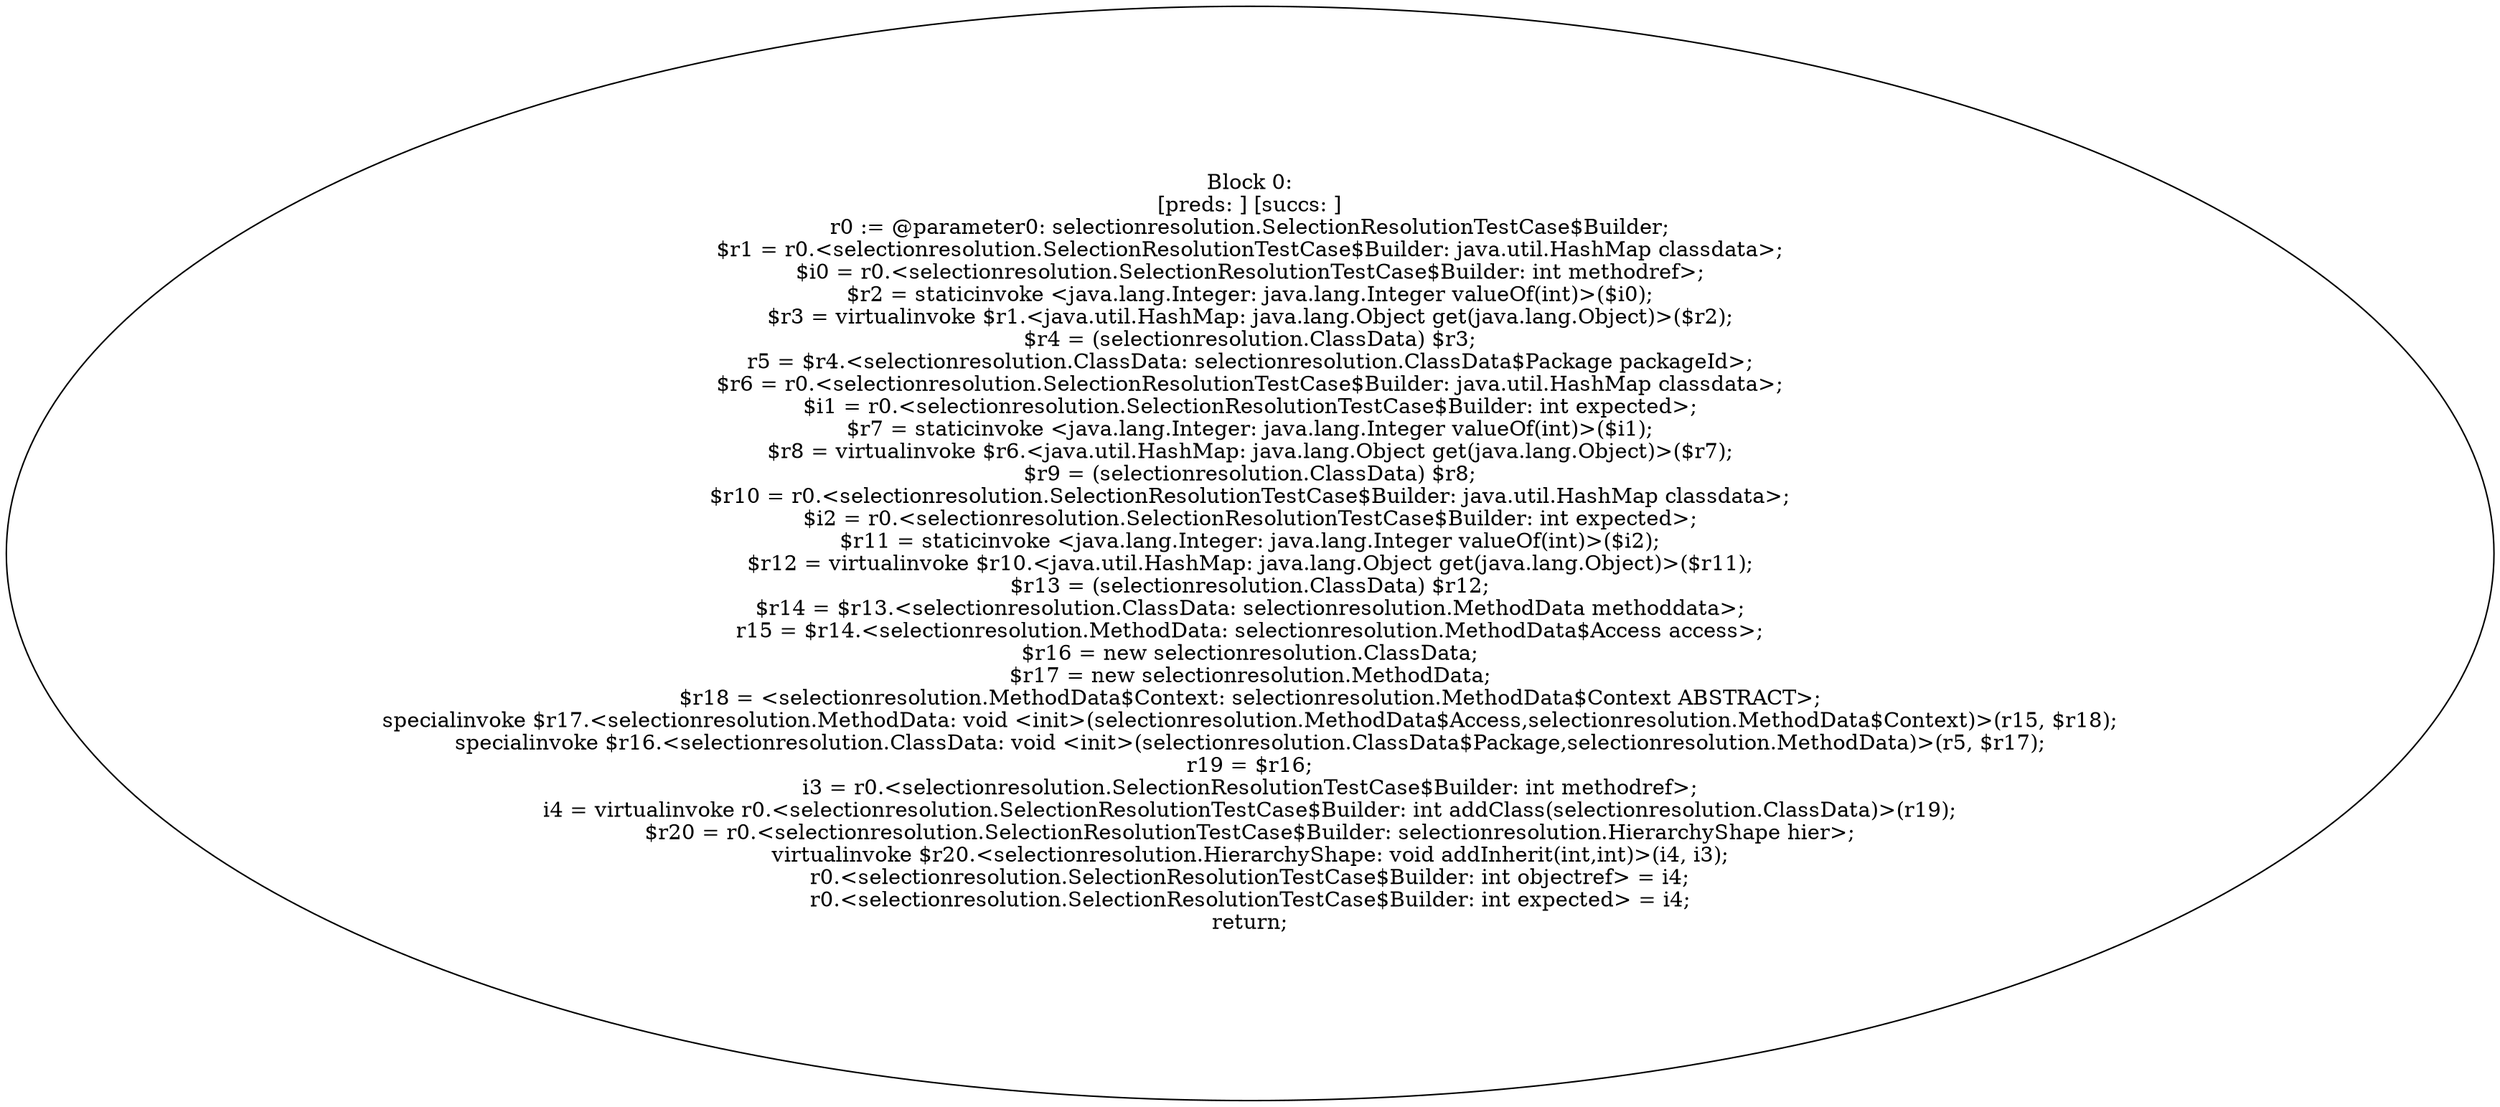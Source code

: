 digraph "unitGraph" {
    "Block 0:
[preds: ] [succs: ]
r0 := @parameter0: selectionresolution.SelectionResolutionTestCase$Builder;
$r1 = r0.<selectionresolution.SelectionResolutionTestCase$Builder: java.util.HashMap classdata>;
$i0 = r0.<selectionresolution.SelectionResolutionTestCase$Builder: int methodref>;
$r2 = staticinvoke <java.lang.Integer: java.lang.Integer valueOf(int)>($i0);
$r3 = virtualinvoke $r1.<java.util.HashMap: java.lang.Object get(java.lang.Object)>($r2);
$r4 = (selectionresolution.ClassData) $r3;
r5 = $r4.<selectionresolution.ClassData: selectionresolution.ClassData$Package packageId>;
$r6 = r0.<selectionresolution.SelectionResolutionTestCase$Builder: java.util.HashMap classdata>;
$i1 = r0.<selectionresolution.SelectionResolutionTestCase$Builder: int expected>;
$r7 = staticinvoke <java.lang.Integer: java.lang.Integer valueOf(int)>($i1);
$r8 = virtualinvoke $r6.<java.util.HashMap: java.lang.Object get(java.lang.Object)>($r7);
$r9 = (selectionresolution.ClassData) $r8;
$r10 = r0.<selectionresolution.SelectionResolutionTestCase$Builder: java.util.HashMap classdata>;
$i2 = r0.<selectionresolution.SelectionResolutionTestCase$Builder: int expected>;
$r11 = staticinvoke <java.lang.Integer: java.lang.Integer valueOf(int)>($i2);
$r12 = virtualinvoke $r10.<java.util.HashMap: java.lang.Object get(java.lang.Object)>($r11);
$r13 = (selectionresolution.ClassData) $r12;
$r14 = $r13.<selectionresolution.ClassData: selectionresolution.MethodData methoddata>;
r15 = $r14.<selectionresolution.MethodData: selectionresolution.MethodData$Access access>;
$r16 = new selectionresolution.ClassData;
$r17 = new selectionresolution.MethodData;
$r18 = <selectionresolution.MethodData$Context: selectionresolution.MethodData$Context ABSTRACT>;
specialinvoke $r17.<selectionresolution.MethodData: void <init>(selectionresolution.MethodData$Access,selectionresolution.MethodData$Context)>(r15, $r18);
specialinvoke $r16.<selectionresolution.ClassData: void <init>(selectionresolution.ClassData$Package,selectionresolution.MethodData)>(r5, $r17);
r19 = $r16;
i3 = r0.<selectionresolution.SelectionResolutionTestCase$Builder: int methodref>;
i4 = virtualinvoke r0.<selectionresolution.SelectionResolutionTestCase$Builder: int addClass(selectionresolution.ClassData)>(r19);
$r20 = r0.<selectionresolution.SelectionResolutionTestCase$Builder: selectionresolution.HierarchyShape hier>;
virtualinvoke $r20.<selectionresolution.HierarchyShape: void addInherit(int,int)>(i4, i3);
r0.<selectionresolution.SelectionResolutionTestCase$Builder: int objectref> = i4;
r0.<selectionresolution.SelectionResolutionTestCase$Builder: int expected> = i4;
return;
"
}
